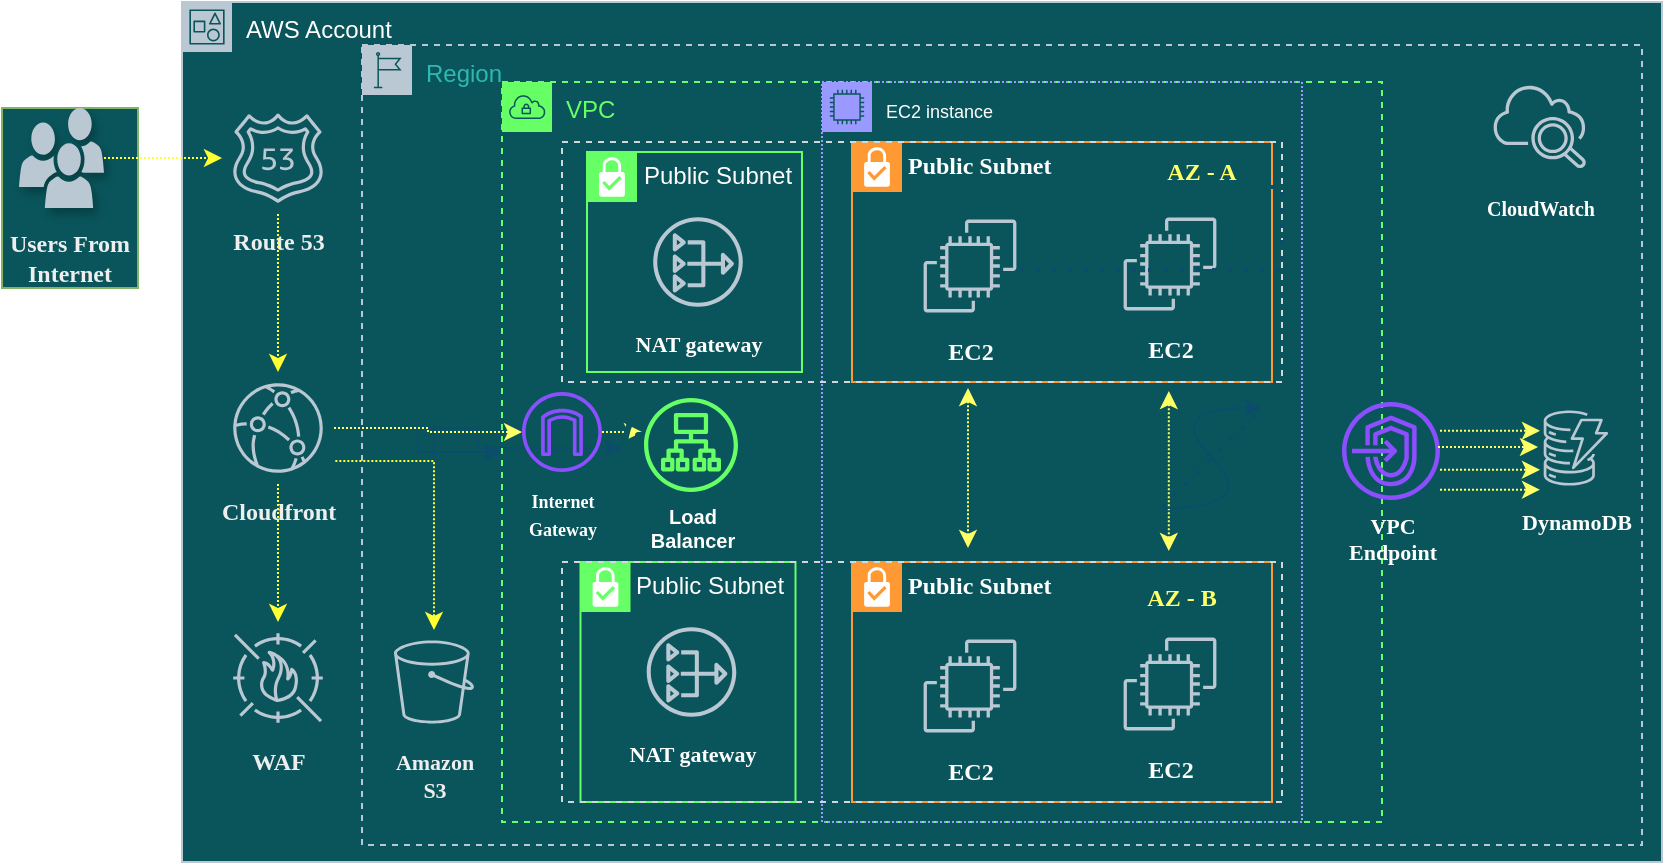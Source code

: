 <mxfile version="23.0.1" type="device">
  <diagram name="Page-1" id="0FeqOTOzGFtv3j2xpiWB">
    <mxGraphModel dx="866" dy="496" grid="1" gridSize="10" guides="1" tooltips="1" connect="1" arrows="1" fold="1" page="1" pageScale="1" pageWidth="850" pageHeight="1100" math="0" shadow="0">
      <root>
        <mxCell id="0" />
        <mxCell id="1" parent="0" />
        <mxCell id="LyLzA6kwfRRB6KR0NoK2-1" value="AWS Account" style="points=[[0,0],[0.25,0],[0.5,0],[0.75,0],[1,0],[1,0.25],[1,0.5],[1,0.75],[1,1],[0.75,1],[0.5,1],[0.25,1],[0,1],[0,0.75],[0,0.5],[0,0.25]];outlineConnect=0;html=1;whiteSpace=wrap;fontSize=12;fontStyle=0;container=1;pointerEvents=0;collapsible=0;recursiveResize=0;shape=mxgraph.aws4.group;grIcon=mxgraph.aws4.group_account;strokeColor=#BAC8D3;fillColor=#09555B;verticalAlign=top;align=left;spacingLeft=30;dashed=0;labelBackgroundColor=none;fontColor=#FFFFFF;" parent="1" vertex="1">
          <mxGeometry x="100" y="47" width="740" height="430" as="geometry" />
        </mxCell>
        <mxCell id="LyLzA6kwfRRB6KR0NoK2-17" value="&lt;b&gt;&lt;font face=&quot;Tahoma&quot;&gt;WAF&lt;/font&gt;&lt;/b&gt;" style="sketch=0;points=[[0,0,0],[0.25,0,0],[0.5,0,0],[0.75,0,0],[1,0,0],[0,1,0],[0.25,1,0],[0.5,1,0],[0.75,1,0],[1,1,0],[0,0.25,0],[0,0.5,0],[0,0.75,0],[1,0.25,0],[1,0.5,0],[1,0.75,0]];outlineConnect=0;fontColor=#EEEEEE;fillColor=#09555B;strokeColor=#BAC8D3;dashed=0;verticalLabelPosition=bottom;verticalAlign=top;align=center;html=1;fontSize=12;fontStyle=0;aspect=fixed;shape=mxgraph.aws4.resourceIcon;resIcon=mxgraph.aws4.waf;labelBackgroundColor=none;" parent="LyLzA6kwfRRB6KR0NoK2-1" vertex="1">
          <mxGeometry x="20" y="310" width="56" height="56" as="geometry" />
        </mxCell>
        <mxCell id="LyLzA6kwfRRB6KR0NoK2-26" value="" style="edgeStyle=orthogonalEdgeStyle;rounded=0;orthogonalLoop=1;jettySize=auto;html=1;strokeColor=#0B4D6A;fontColor=default;dashed=1;dashPattern=1 1;labelBackgroundColor=none;" parent="LyLzA6kwfRRB6KR0NoK2-1" source="LyLzA6kwfRRB6KR0NoK2-16" target="LyLzA6kwfRRB6KR0NoK2-18" edge="1">
          <mxGeometry relative="1" as="geometry" />
        </mxCell>
        <mxCell id="LyLzA6kwfRRB6KR0NoK2-16" value="&lt;b&gt;&lt;font face=&quot;Tahoma&quot;&gt;Route 53&lt;/font&gt;&lt;/b&gt;" style="sketch=0;points=[[0,0,0],[0.25,0,0],[0.5,0,0],[0.75,0,0],[1,0,0],[0,1,0],[0.25,1,0],[0.5,1,0],[0.75,1,0],[1,1,0],[0,0.25,0],[0,0.5,0],[0,0.75,0],[1,0.25,0],[1,0.5,0],[1,0.75,0]];outlineConnect=0;fontColor=#EEEEEE;fillColor=#09555B;strokeColor=#BAC8D3;dashed=0;verticalLabelPosition=bottom;verticalAlign=top;align=center;html=1;fontSize=12;fontStyle=0;aspect=fixed;shape=mxgraph.aws4.resourceIcon;resIcon=mxgraph.aws4.route_53;labelBackgroundColor=none;" parent="LyLzA6kwfRRB6KR0NoK2-1" vertex="1">
          <mxGeometry x="20" y="50" width="56" height="56" as="geometry" />
        </mxCell>
        <mxCell id="LyLzA6kwfRRB6KR0NoK2-42" style="edgeStyle=orthogonalEdgeStyle;rounded=0;orthogonalLoop=1;jettySize=auto;html=1;strokeColor=#0B4D6A;" parent="LyLzA6kwfRRB6KR0NoK2-1" source="LyLzA6kwfRRB6KR0NoK2-18" target="LyLzA6kwfRRB6KR0NoK2-29" edge="1">
          <mxGeometry relative="1" as="geometry" />
        </mxCell>
        <mxCell id="LyLzA6kwfRRB6KR0NoK2-44" style="edgeStyle=orthogonalEdgeStyle;rounded=0;orthogonalLoop=1;jettySize=auto;html=1;strokeColor=#FFFF33;dashed=1;dashPattern=1 1;exitX=0.762;exitY=0.795;exitDx=0;exitDy=0;exitPerimeter=0;" parent="LyLzA6kwfRRB6KR0NoK2-1" source="LyLzA6kwfRRB6KR0NoK2-18" target="LyLzA6kwfRRB6KR0NoK2-29" edge="1">
          <mxGeometry relative="1" as="geometry" />
        </mxCell>
        <mxCell id="LyLzA6kwfRRB6KR0NoK2-101" style="edgeStyle=orthogonalEdgeStyle;rounded=0;orthogonalLoop=1;jettySize=auto;html=1;strokeColor=#0B4D6A;" parent="LyLzA6kwfRRB6KR0NoK2-1" source="LyLzA6kwfRRB6KR0NoK2-18" target="LyLzA6kwfRRB6KR0NoK2-52" edge="1">
          <mxGeometry relative="1" as="geometry" />
        </mxCell>
        <mxCell id="LyLzA6kwfRRB6KR0NoK2-102" style="edgeStyle=orthogonalEdgeStyle;rounded=0;orthogonalLoop=1;jettySize=auto;html=1;strokeColor=#0B4D6A;" parent="LyLzA6kwfRRB6KR0NoK2-1" source="LyLzA6kwfRRB6KR0NoK2-18" target="LyLzA6kwfRRB6KR0NoK2-47" edge="1">
          <mxGeometry relative="1" as="geometry" />
        </mxCell>
        <mxCell id="LyLzA6kwfRRB6KR0NoK2-103" style="edgeStyle=orthogonalEdgeStyle;rounded=0;orthogonalLoop=1;jettySize=auto;html=1;strokeColor=#FFFF66;dashed=1;dashPattern=1 1;endArrow=classic;endFill=1;strokeWidth=1;" parent="LyLzA6kwfRRB6KR0NoK2-1" source="O4NRP2WxMaC70PkJEQv2-1" edge="1">
          <mxGeometry relative="1" as="geometry">
            <mxPoint x="230" y="215" as="targetPoint" />
          </mxGeometry>
        </mxCell>
        <mxCell id="LyLzA6kwfRRB6KR0NoK2-18" value="&lt;b&gt;&lt;font face=&quot;Tahoma&quot;&gt;Cloudfront&lt;/font&gt;&lt;/b&gt;" style="sketch=0;points=[[0,0,0],[0.25,0,0],[0.5,0,0],[0.75,0,0],[1,0,0],[0,1,0],[0.25,1,0],[0.5,1,0],[0.75,1,0],[1,1,0],[0,0.25,0],[0,0.5,0],[0,0.75,0],[1,0.25,0],[1,0.5,0],[1,0.75,0]];outlineConnect=0;fontColor=#EEEEEE;fillColor=#09555B;strokeColor=#BAC8D3;dashed=0;verticalLabelPosition=bottom;verticalAlign=top;align=center;html=1;fontSize=12;fontStyle=0;aspect=fixed;shape=mxgraph.aws4.resourceIcon;resIcon=mxgraph.aws4.cloudfront;labelBackgroundColor=none;" parent="LyLzA6kwfRRB6KR0NoK2-1" vertex="1">
          <mxGeometry x="20" y="185" width="56" height="56" as="geometry" />
        </mxCell>
        <mxCell id="LyLzA6kwfRRB6KR0NoK2-22" style="edgeStyle=orthogonalEdgeStyle;rounded=0;orthogonalLoop=1;jettySize=auto;html=1;entryX=0.5;entryY=0;entryDx=0;entryDy=0;entryPerimeter=0;strokeColor=#0B4D6A;fontColor=default;dashed=1;dashPattern=1 1;labelBackgroundColor=none;" parent="LyLzA6kwfRRB6KR0NoK2-1" source="LyLzA6kwfRRB6KR0NoK2-16" target="LyLzA6kwfRRB6KR0NoK2-18" edge="1">
          <mxGeometry relative="1" as="geometry" />
        </mxCell>
        <mxCell id="LyLzA6kwfRRB6KR0NoK2-29" value="&lt;font style=&quot;font-size: 11px;&quot; face=&quot;Tahoma&quot;&gt;Amazon &lt;br&gt;S3&lt;/font&gt;" style="sketch=0;points=[[0,0,0],[0.25,0,0],[0.5,0,0],[0.75,0,0],[1,0,0],[0,1,0],[0.25,1,0],[0.5,1,0],[0.75,1,0],[1,1,0],[0,0.25,0],[0,0.5,0],[0,0.75,0],[1,0.25,0],[1,0.5,0],[1,0.75,0]];outlineConnect=0;fontColor=#EEEEEE;fillColor=#09555B;strokeColor=#BAC8D3;dashed=0;verticalLabelPosition=bottom;verticalAlign=top;align=center;html=1;fontSize=12;fontStyle=1;aspect=fixed;shape=mxgraph.aws4.resourceIcon;resIcon=mxgraph.aws4.s3;" parent="LyLzA6kwfRRB6KR0NoK2-1" vertex="1">
          <mxGeometry x="100" y="314" width="52" height="52" as="geometry" />
        </mxCell>
        <mxCell id="LyLzA6kwfRRB6KR0NoK2-38" style="edgeStyle=orthogonalEdgeStyle;rounded=0;orthogonalLoop=1;jettySize=auto;html=1;entryX=0.5;entryY=0;entryDx=0;entryDy=0;entryPerimeter=0;strokeColor=#FFFF33;dashed=1;dashPattern=1 1;" parent="LyLzA6kwfRRB6KR0NoK2-1" source="LyLzA6kwfRRB6KR0NoK2-16" target="LyLzA6kwfRRB6KR0NoK2-18" edge="1">
          <mxGeometry relative="1" as="geometry" />
        </mxCell>
        <mxCell id="LyLzA6kwfRRB6KR0NoK2-41" style="edgeStyle=orthogonalEdgeStyle;rounded=0;orthogonalLoop=1;jettySize=auto;html=1;entryX=0.5;entryY=0;entryDx=0;entryDy=0;entryPerimeter=0;strokeColor=#FFFF33;dashed=1;dashPattern=1 1;" parent="LyLzA6kwfRRB6KR0NoK2-1" source="LyLzA6kwfRRB6KR0NoK2-18" target="LyLzA6kwfRRB6KR0NoK2-17" edge="1">
          <mxGeometry relative="1" as="geometry" />
        </mxCell>
        <mxCell id="LyLzA6kwfRRB6KR0NoK2-45" value="" style="edgeStyle=orthogonalEdgeStyle;rounded=0;orthogonalLoop=1;jettySize=auto;html=1;strokeColor=none;jumpSize=9;jumpStyle=none;endArrow=classic;endFill=1;curved=0;strokeWidth=8;" parent="LyLzA6kwfRRB6KR0NoK2-1" source="LyLzA6kwfRRB6KR0NoK2-29" target="LyLzA6kwfRRB6KR0NoK2-18" edge="1">
          <mxGeometry relative="1" as="geometry" />
        </mxCell>
        <mxCell id="LyLzA6kwfRRB6KR0NoK2-47" value="&lt;font color=&quot;#66ff66&quot;&gt;VPC&lt;/font&gt;" style="sketch=0;outlineConnect=0;gradientColor=none;html=1;whiteSpace=wrap;fontSize=12;fontStyle=0;shape=mxgraph.aws4.group;grIcon=mxgraph.aws4.group_vpc;strokeColor=#66FF66;fillColor=none;verticalAlign=top;align=left;spacingLeft=30;fontColor=#879196;dashed=1;" parent="LyLzA6kwfRRB6KR0NoK2-1" vertex="1">
          <mxGeometry x="160" y="40" width="440" height="370" as="geometry" />
        </mxCell>
        <mxCell id="LyLzA6kwfRRB6KR0NoK2-52" value="" style="sketch=0;outlineConnect=0;fontColor=#232F3E;gradientColor=none;fillColor=#09555B;strokeColor=#BAC8D3;dashed=0;verticalLabelPosition=bottom;verticalAlign=top;align=center;html=1;fontSize=12;fontStyle=0;aspect=fixed;pointerEvents=1;shape=mxgraph.aws4.network_load_balancer;" parent="LyLzA6kwfRRB6KR0NoK2-1" vertex="1">
          <mxGeometry x="220" y="190" width="66" height="66" as="geometry" />
        </mxCell>
        <mxCell id="LyLzA6kwfRRB6KR0NoK2-60" value="Load &lt;br style=&quot;font-size: 10px;&quot;&gt;Balancer" style="sketch=0;outlineConnect=0;fontColor=#FFFFFF;gradientColor=none;fillColor=#66FF66;strokeColor=none;dashed=0;verticalLabelPosition=bottom;verticalAlign=top;align=center;html=1;fontSize=10;fontStyle=1;aspect=fixed;pointerEvents=1;shape=mxgraph.aws4.application_load_balancer;" parent="LyLzA6kwfRRB6KR0NoK2-1" vertex="1">
          <mxGeometry x="231" y="198" width="47" height="47" as="geometry" />
        </mxCell>
        <mxCell id="LyLzA6kwfRRB6KR0NoK2-70" value="Public Subnet" style="shape=mxgraph.ibm.box;prType=subnet;fontStyle=0;verticalAlign=top;align=left;spacingLeft=32;spacingTop=4;fillColor=#09555B;rounded=0;whiteSpace=wrap;html=1;strokeColor=#66FF66;strokeWidth=1;dashed=0;container=1;spacing=-4;collapsible=0;expand=0;recursiveResize=0;fontColor=#FFFFFF;" parent="LyLzA6kwfRRB6KR0NoK2-1" vertex="1">
          <mxGeometry x="202.5" y="75" width="107.5" height="110" as="geometry" />
        </mxCell>
        <mxCell id="LyLzA6kwfRRB6KR0NoK2-73" value="NAT gateway" style="sketch=0;outlineConnect=0;fontColor=#FFFFFF;gradientColor=none;strokeColor=#BAC8D3;fillColor=#09555B;dashed=0;verticalLabelPosition=bottom;verticalAlign=top;align=center;html=1;fontSize=11;fontStyle=1;aspect=fixed;shape=mxgraph.aws4.resourceIcon;resIcon=mxgraph.aws4.nat_gateway;fontFamily=Tahoma;" parent="LyLzA6kwfRRB6KR0NoK2-70" vertex="1">
          <mxGeometry x="27.5" y="27" width="56" height="56" as="geometry" />
        </mxCell>
        <mxCell id="LyLzA6kwfRRB6KR0NoK2-74" value="Public Subnet" style="shape=mxgraph.ibm.box;prType=subnet;fontStyle=0;verticalAlign=top;align=left;spacingLeft=32;spacingTop=4;fillColor=#09555B;rounded=0;whiteSpace=wrap;html=1;strokeColor=#66FF66;strokeWidth=1;dashed=0;container=1;spacing=-4;collapsible=0;expand=0;recursiveResize=0;fontColor=#FFFFFF;" parent="LyLzA6kwfRRB6KR0NoK2-1" vertex="1">
          <mxGeometry x="199.25" y="280" width="107.5" height="120" as="geometry" />
        </mxCell>
        <mxCell id="LyLzA6kwfRRB6KR0NoK2-75" value="NAT gateway" style="sketch=0;outlineConnect=0;fontColor=#FFFFFF;gradientColor=none;strokeColor=#BAC8D3;fillColor=#09555B;dashed=0;verticalLabelPosition=bottom;verticalAlign=top;align=center;html=1;fontSize=11;fontStyle=1;aspect=fixed;shape=mxgraph.aws4.resourceIcon;resIcon=mxgraph.aws4.nat_gateway;fontFamily=Tahoma;" parent="LyLzA6kwfRRB6KR0NoK2-74" vertex="1">
          <mxGeometry x="27.5" y="27" width="56" height="56" as="geometry" />
        </mxCell>
        <mxCell id="LyLzA6kwfRRB6KR0NoK2-48" value="&lt;font color=&quot;#ffffff&quot; style=&quot;font-size: 9px;&quot;&gt;EC2 instance&amp;nbsp;&lt;/font&gt;" style="points=[[0,0],[0.25,0],[0.5,0],[0.75,0],[1,0],[1,0.25],[1,0.5],[1,0.75],[1,1],[0.75,1],[0.5,1],[0.25,1],[0,1],[0,0.75],[0,0.5],[0,0.25]];outlineConnect=0;gradientColor=none;html=1;whiteSpace=wrap;fontSize=12;fontStyle=0;container=1;pointerEvents=0;collapsible=0;recursiveResize=0;shape=mxgraph.aws4.group;grIcon=mxgraph.aws4.group_ec2_instance_contents;strokeColor=#9999FF;fillColor=none;verticalAlign=top;align=left;spacingLeft=30;fontColor=#D86613;dashed=1;dashPattern=1 1;" parent="LyLzA6kwfRRB6KR0NoK2-1" vertex="1">
          <mxGeometry x="320" y="40" width="240" height="370" as="geometry" />
        </mxCell>
        <mxCell id="LyLzA6kwfRRB6KR0NoK2-79" value="Public Subnet" style="shape=mxgraph.ibm.box;prType=subnet;fontStyle=1;verticalAlign=top;align=left;spacingLeft=32;spacingTop=4;fillColor=#09555B;rounded=0;whiteSpace=wrap;html=1;strokeColor=#FF9933;strokeWidth=1;dashed=0;container=1;spacing=-4;collapsible=0;expand=0;recursiveResize=0;fontColor=#FFFFFF;fontFamily=Tahoma;" parent="LyLzA6kwfRRB6KR0NoK2-48" vertex="1">
          <mxGeometry x="15" y="30" width="210" height="120" as="geometry" />
        </mxCell>
        <mxCell id="LyLzA6kwfRRB6KR0NoK2-82" value="&lt;span&gt;&lt;font color=&quot;#ffffff&quot;&gt;EC2&lt;/font&gt;&lt;/span&gt;" style="sketch=0;points=[[0,0,0],[0.25,0,0],[0.5,0,0],[0.75,0,0],[1,0,0],[0,1,0],[0.25,1,0],[0.5,1,0],[0.75,1,0],[1,1,0],[0,0.25,0],[0,0.5,0],[0,0.75,0],[1,0.25,0],[1,0.5,0],[1,0.75,0]];outlineConnect=0;fontColor=#232F3E;fillColor=#09555B;strokeColor=#BAC8D3;dashed=0;verticalLabelPosition=bottom;verticalAlign=top;align=center;html=1;fontSize=12;fontStyle=1;aspect=fixed;shape=mxgraph.aws4.resourceIcon;resIcon=mxgraph.aws4.ec2;fontFamily=Tahoma;" parent="LyLzA6kwfRRB6KR0NoK2-79" vertex="1">
          <mxGeometry x="30" y="33" width="58" height="58" as="geometry" />
        </mxCell>
        <mxCell id="LyLzA6kwfRRB6KR0NoK2-83" value="&lt;span&gt;&lt;font color=&quot;#ffffff&quot;&gt;EC2&lt;/font&gt;&lt;/span&gt;" style="sketch=0;points=[[0,0,0],[0.25,0,0],[0.5,0,0],[0.75,0,0],[1,0,0],[0,1,0],[0.25,1,0],[0.5,1,0],[0.75,1,0],[1,1,0],[0,0.25,0],[0,0.5,0],[0,0.75,0],[1,0.25,0],[1,0.5,0],[1,0.75,0]];outlineConnect=0;fontColor=#232F3E;fillColor=#09555B;strokeColor=#BAC8D3;dashed=0;verticalLabelPosition=bottom;verticalAlign=top;align=center;html=1;fontSize=12;fontStyle=1;aspect=fixed;shape=mxgraph.aws4.resourceIcon;resIcon=mxgraph.aws4.ec2;fontFamily=Tahoma;" parent="LyLzA6kwfRRB6KR0NoK2-79" vertex="1">
          <mxGeometry x="130" y="32" width="58" height="58" as="geometry" />
        </mxCell>
        <mxCell id="LyLzA6kwfRRB6KR0NoK2-120" value="" style="endArrow=classic;startArrow=classic;html=1;rounded=0;strokeColor=#FFFF66;endSize=6;jumpSize=10;dashed=1;dashPattern=1 1;" parent="LyLzA6kwfRRB6KR0NoK2-48" edge="1">
          <mxGeometry width="50" height="50" relative="1" as="geometry">
            <mxPoint x="173.41" y="234.5" as="sourcePoint" />
            <mxPoint x="173.41" y="154.5" as="targetPoint" />
            <Array as="points">
              <mxPoint x="173.41" y="177.5" />
            </Array>
          </mxGeometry>
        </mxCell>
        <mxCell id="LyLzA6kwfRRB6KR0NoK2-84" value="Public Subnet" style="shape=mxgraph.ibm.box;prType=subnet;fontStyle=1;verticalAlign=top;align=left;spacingLeft=32;spacingTop=4;fillColor=#09555B;rounded=0;whiteSpace=wrap;html=1;strokeColor=#FF9933;strokeWidth=1;dashed=0;container=1;spacing=-4;collapsible=0;expand=0;recursiveResize=0;fontColor=#FFFFFF;fontFamily=Tahoma;" parent="LyLzA6kwfRRB6KR0NoK2-1" vertex="1">
          <mxGeometry x="335" y="280" width="210" height="120" as="geometry" />
        </mxCell>
        <mxCell id="LyLzA6kwfRRB6KR0NoK2-85" value="&lt;span&gt;&lt;font color=&quot;#ffffff&quot;&gt;EC2&lt;/font&gt;&lt;/span&gt;" style="sketch=0;points=[[0,0,0],[0.25,0,0],[0.5,0,0],[0.75,0,0],[1,0,0],[0,1,0],[0.25,1,0],[0.5,1,0],[0.75,1,0],[1,1,0],[0,0.25,0],[0,0.5,0],[0,0.75,0],[1,0.25,0],[1,0.5,0],[1,0.75,0]];outlineConnect=0;fontColor=#232F3E;fillColor=#09555B;strokeColor=#BAC8D3;dashed=0;verticalLabelPosition=bottom;verticalAlign=top;align=center;html=1;fontSize=12;fontStyle=1;aspect=fixed;shape=mxgraph.aws4.resourceIcon;resIcon=mxgraph.aws4.ec2;fontFamily=Tahoma;" parent="LyLzA6kwfRRB6KR0NoK2-84" vertex="1">
          <mxGeometry x="30" y="33" width="58" height="58" as="geometry" />
        </mxCell>
        <mxCell id="LyLzA6kwfRRB6KR0NoK2-86" value="&lt;span&gt;&lt;font color=&quot;#ffffff&quot;&gt;EC2&lt;/font&gt;&lt;/span&gt;" style="sketch=0;points=[[0,0,0],[0.25,0,0],[0.5,0,0],[0.75,0,0],[1,0,0],[0,1,0],[0.25,1,0],[0.5,1,0],[0.75,1,0],[1,1,0],[0,0.25,0],[0,0.5,0],[0,0.75,0],[1,0.25,0],[1,0.5,0],[1,0.75,0]];outlineConnect=0;fontColor=#232F3E;fillColor=#09555B;strokeColor=#BAC8D3;dashed=0;verticalLabelPosition=bottom;verticalAlign=top;align=center;html=1;fontSize=12;fontStyle=1;aspect=fixed;shape=mxgraph.aws4.resourceIcon;resIcon=mxgraph.aws4.ec2;fontFamily=Tahoma;" parent="LyLzA6kwfRRB6KR0NoK2-84" vertex="1">
          <mxGeometry x="130" y="32" width="58" height="58" as="geometry" />
        </mxCell>
        <mxCell id="LyLzA6kwfRRB6KR0NoK2-88" value="" style="fillColor=none;strokeColor=#d4d7d9;dashed=1;verticalAlign=top;fontStyle=0;fontColor=#147EBA;whiteSpace=wrap;html=1;" parent="LyLzA6kwfRRB6KR0NoK2-84" vertex="1">
          <mxGeometry x="-145" width="360" height="120" as="geometry" />
        </mxCell>
        <mxCell id="LyLzA6kwfRRB6KR0NoK2-89" value="&lt;b&gt;&lt;font color=&quot;#ffff66&quot; face=&quot;Tahoma&quot;&gt;AZ - B&lt;/font&gt;&lt;/b&gt;" style="text;strokeColor=none;align=center;fillColor=none;html=1;verticalAlign=middle;whiteSpace=wrap;rounded=0;fontColor=#EEEEEE;" parent="LyLzA6kwfRRB6KR0NoK2-84" vertex="1">
          <mxGeometry x="135" y="3" width="60" height="30" as="geometry" />
        </mxCell>
        <mxCell id="LyLzA6kwfRRB6KR0NoK2-87" value="" style="fillColor=none;strokeColor=#d4d7d9;dashed=1;verticalAlign=top;fontStyle=0;fontColor=#147EBA;whiteSpace=wrap;html=1;" parent="LyLzA6kwfRRB6KR0NoK2-1" vertex="1">
          <mxGeometry x="190" y="70" width="360" height="120" as="geometry" />
        </mxCell>
        <mxCell id="LyLzA6kwfRRB6KR0NoK2-90" value="&lt;b&gt;&lt;font color=&quot;#ffff66&quot; face=&quot;Tahoma&quot;&gt;AZ - A&lt;/font&gt;&lt;/b&gt;" style="text;strokeColor=none;align=center;fillColor=none;html=1;verticalAlign=middle;whiteSpace=wrap;rounded=0;fontColor=#EEEEEE;" parent="LyLzA6kwfRRB6KR0NoK2-1" vertex="1">
          <mxGeometry x="480" y="70" width="60" height="30" as="geometry" />
        </mxCell>
        <mxCell id="LyLzA6kwfRRB6KR0NoK2-91" value="VPC &lt;br style=&quot;font-size: 11px;&quot;&gt;Endpoint" style="sketch=0;outlineConnect=0;fontColor=#FFFFFF;gradientColor=none;fillColor=#8C4FFF;strokeColor=none;dashed=0;verticalLabelPosition=bottom;verticalAlign=top;align=center;html=1;fontSize=11;fontStyle=1;aspect=fixed;pointerEvents=1;shape=mxgraph.aws4.endpoints;fontFamily=Tahoma;" parent="LyLzA6kwfRRB6KR0NoK2-1" vertex="1">
          <mxGeometry x="580" y="200" width="49" height="49" as="geometry" />
        </mxCell>
        <mxCell id="LyLzA6kwfRRB6KR0NoK2-92" value="CloudWatch" style="sketch=0;points=[[0,0,0],[0.25,0,0],[0.5,0,0],[0.75,0,0],[1,0,0],[0,1,0],[0.25,1,0],[0.5,1,0],[0.75,1,0],[1,1,0],[0,0.25,0],[0,0.5,0],[0,0.75,0],[1,0.25,0],[1,0.5,0],[1,0.75,0]];points=[[0,0,0],[0.25,0,0],[0.5,0,0],[0.75,0,0],[1,0,0],[0,1,0],[0.25,1,0],[0.5,1,0],[0.75,1,0],[1,1,0],[0,0.25,0],[0,0.5,0],[0,0.75,0],[1,0.25,0],[1,0.5,0],[1,0.75,0]];outlineConnect=0;fontColor=#FFFFFF;fillColor=#09555B;strokeColor=#BAC8D3;dashed=0;verticalLabelPosition=bottom;verticalAlign=top;align=center;html=1;fontSize=10;fontStyle=1;aspect=fixed;shape=mxgraph.aws4.resourceIcon;resIcon=mxgraph.aws4.cloudwatch_2;fontFamily=Tahoma;" parent="LyLzA6kwfRRB6KR0NoK2-1" vertex="1">
          <mxGeometry x="650" y="33" width="58" height="58" as="geometry" />
        </mxCell>
        <mxCell id="LyLzA6kwfRRB6KR0NoK2-94" value="DynamoDB" style="sketch=0;points=[[0,0,0],[0.25,0,0],[0.5,0,0],[0.75,0,0],[1,0,0],[0,1,0],[0.25,1,0],[0.5,1,0],[0.75,1,0],[1,1,0],[0,0.25,0],[0,0.5,0],[0,0.75,0],[1,0.25,0],[1,0.5,0],[1,0.75,0]];outlineConnect=0;fontColor=#FFFFFF;fillColor=#09555B;strokeColor=#BAC8D3;dashed=0;verticalLabelPosition=bottom;verticalAlign=top;align=center;html=1;fontSize=11;fontStyle=1;aspect=fixed;shape=mxgraph.aws4.resourceIcon;resIcon=mxgraph.aws4.dynamodb;fontFamily=Tahoma;" parent="LyLzA6kwfRRB6KR0NoK2-1" vertex="1">
          <mxGeometry x="673.5" y="199.5" width="47" height="47" as="geometry" />
        </mxCell>
        <mxCell id="LyLzA6kwfRRB6KR0NoK2-117" value="" style="endArrow=classic;startArrow=classic;html=1;rounded=0;strokeColor=#FFFF66;endSize=6;jumpSize=10;dashed=1;dashPattern=1 1;" parent="LyLzA6kwfRRB6KR0NoK2-1" edge="1">
          <mxGeometry width="50" height="50" relative="1" as="geometry">
            <mxPoint x="393" y="273" as="sourcePoint" />
            <mxPoint x="393" y="193" as="targetPoint" />
            <Array as="points">
              <mxPoint x="393" y="216" />
            </Array>
          </mxGeometry>
        </mxCell>
        <mxCell id="LyLzA6kwfRRB6KR0NoK2-130" value="" style="endArrow=classic;html=1;rounded=0;strokeColor=#FFFF66;dashed=1;dashPattern=1 1;" parent="LyLzA6kwfRRB6KR0NoK2-1" edge="1">
          <mxGeometry width="50" height="50" relative="1" as="geometry">
            <mxPoint x="629" y="233.91" as="sourcePoint" />
            <mxPoint x="679" y="233.91" as="targetPoint" />
          </mxGeometry>
        </mxCell>
        <mxCell id="LyLzA6kwfRRB6KR0NoK2-131" value="" style="endArrow=classic;html=1;rounded=0;strokeColor=#FFFF66;dashed=1;dashPattern=1 1;" parent="LyLzA6kwfRRB6KR0NoK2-1" edge="1">
          <mxGeometry width="50" height="50" relative="1" as="geometry">
            <mxPoint x="629" y="243.82" as="sourcePoint" />
            <mxPoint x="679" y="243.82" as="targetPoint" />
          </mxGeometry>
        </mxCell>
        <mxCell id="LyLzA6kwfRRB6KR0NoK2-132" value="" style="endArrow=classic;html=1;rounded=0;strokeColor=#FFFF66;dashed=1;dashPattern=1 1;" parent="LyLzA6kwfRRB6KR0NoK2-1" edge="1">
          <mxGeometry width="50" height="50" relative="1" as="geometry">
            <mxPoint x="629" y="214.41" as="sourcePoint" />
            <mxPoint x="679" y="214.41" as="targetPoint" />
          </mxGeometry>
        </mxCell>
        <mxCell id="LyLzA6kwfRRB6KR0NoK2-135" value="" style="endArrow=none;dashed=1;html=1;dashPattern=1 3;strokeWidth=2;rounded=0;strokeColor=#0B4D6A;edgeStyle=orthogonalEdgeStyle;entryX=1;entryY=0.75;entryDx=0;entryDy=0;" parent="LyLzA6kwfRRB6KR0NoK2-1" target="LyLzA6kwfRRB6KR0NoK2-90" edge="1">
          <mxGeometry width="50" height="50" relative="1" as="geometry">
            <mxPoint x="420" y="133" as="sourcePoint" />
            <mxPoint x="470" y="83" as="targetPoint" />
            <Array as="points">
              <mxPoint x="550" y="134" />
              <mxPoint x="550" y="92" />
            </Array>
          </mxGeometry>
        </mxCell>
        <mxCell id="O4NRP2WxMaC70PkJEQv2-1" value="&lt;b style=&quot;font-size: 9px;&quot;&gt;&lt;font color=&quot;#ffffff&quot; face=&quot;Tahoma&quot; style=&quot;font-size: 9px;&quot;&gt;Internet&lt;br&gt;Gateway&lt;/font&gt;&lt;/b&gt;" style="sketch=0;outlineConnect=0;fontColor=#232F3E;gradientColor=none;fillColor=#8C4FFF;strokeColor=none;dashed=0;verticalLabelPosition=bottom;verticalAlign=top;align=center;html=1;fontSize=12;fontStyle=0;aspect=fixed;pointerEvents=1;shape=mxgraph.aws4.internet_gateway;" vertex="1" parent="LyLzA6kwfRRB6KR0NoK2-1">
          <mxGeometry x="170" y="195" width="40" height="40" as="geometry" />
        </mxCell>
        <mxCell id="O4NRP2WxMaC70PkJEQv2-2" value="" style="edgeStyle=orthogonalEdgeStyle;rounded=0;orthogonalLoop=1;jettySize=auto;html=1;strokeColor=#FFFF66;dashed=1;dashPattern=1 1;endArrow=classic;endFill=1;strokeWidth=1;" edge="1" parent="LyLzA6kwfRRB6KR0NoK2-1" source="LyLzA6kwfRRB6KR0NoK2-18" target="O4NRP2WxMaC70PkJEQv2-1">
          <mxGeometry relative="1" as="geometry">
            <mxPoint x="330" y="262" as="targetPoint" />
            <mxPoint x="180" y="262" as="sourcePoint" />
          </mxGeometry>
        </mxCell>
        <mxCell id="LyLzA6kwfRRB6KR0NoK2-28" value="&lt;font color=&quot;#2db9af&quot;&gt;Region&lt;/font&gt;" style="sketch=0;outlineConnect=0;html=1;whiteSpace=wrap;fontSize=12;fontStyle=0;shape=mxgraph.aws4.group;grIcon=mxgraph.aws4.group_region;strokeColor=#BAC8D3;fillColor=none;verticalAlign=top;align=left;spacingLeft=30;fontColor=#EEEEEE;dashed=1;labelBackgroundColor=none;" parent="LyLzA6kwfRRB6KR0NoK2-1" vertex="1">
          <mxGeometry x="90" y="21.5" width="640" height="400" as="geometry" />
        </mxCell>
        <mxCell id="O4NRP2WxMaC70PkJEQv2-5" value="" style="endArrow=classic;html=1;rounded=0;strokeColor=#FFFF66;dashed=1;dashPattern=1 1;" edge="1" parent="LyLzA6kwfRRB6KR0NoK2-1">
          <mxGeometry width="50" height="50" relative="1" as="geometry">
            <mxPoint x="628" y="222.5" as="sourcePoint" />
            <mxPoint x="678" y="222.5" as="targetPoint" />
          </mxGeometry>
        </mxCell>
        <mxCell id="LyLzA6kwfRRB6KR0NoK2-8" value="" style="group;shadow=0;labelBackgroundColor=none;strokeColor=#82b366;fillColor=#09555b;fontColor=#eee8e8;" parent="1" vertex="1" connectable="0">
          <mxGeometry x="10" y="100" width="68" height="90" as="geometry" />
        </mxCell>
        <mxCell id="LyLzA6kwfRRB6KR0NoK2-3" value="" style="sketch=0;pointerEvents=1;shadow=1;dashed=0;html=1;strokeColor=none;labelPosition=center;verticalLabelPosition=bottom;verticalAlign=top;outlineConnect=0;align=center;shape=mxgraph.office.users.users;fillColor=#BAC8D3;movable=1;resizable=1;rotatable=1;deletable=1;editable=1;locked=0;connectable=1;labelBackgroundColor=none;fontColor=#EEEEEE;" parent="LyLzA6kwfRRB6KR0NoK2-8" vertex="1">
          <mxGeometry x="8.5" width="42.5" height="50" as="geometry" />
        </mxCell>
        <mxCell id="LyLzA6kwfRRB6KR0NoK2-6" value="&lt;h4&gt;&lt;font face=&quot;Tahoma&quot;&gt;Users From Internet&lt;/font&gt;&lt;/h4&gt;" style="text;strokeColor=none;align=center;fillColor=none;html=1;verticalAlign=middle;whiteSpace=wrap;rounded=0;movable=1;resizable=1;rotatable=1;deletable=1;editable=1;locked=0;connectable=1;labelBackgroundColor=none;fontColor=#EEEEEE;" parent="LyLzA6kwfRRB6KR0NoK2-8" vertex="1">
          <mxGeometry y="60.0" width="68" height="30.0" as="geometry" />
        </mxCell>
        <mxCell id="LyLzA6kwfRRB6KR0NoK2-7" style="edgeStyle=orthogonalEdgeStyle;rounded=0;orthogonalLoop=1;jettySize=auto;html=1;exitX=0.5;exitY=1;exitDx=0;exitDy=0;labelBackgroundColor=none;strokeColor=#0B4D6A;fontColor=default;" parent="LyLzA6kwfRRB6KR0NoK2-8" source="LyLzA6kwfRRB6KR0NoK2-6" target="LyLzA6kwfRRB6KR0NoK2-6" edge="1">
          <mxGeometry relative="1" as="geometry" />
        </mxCell>
        <mxCell id="LyLzA6kwfRRB6KR0NoK2-21" style="edgeStyle=orthogonalEdgeStyle;rounded=0;orthogonalLoop=1;jettySize=auto;html=1;entryX=0;entryY=0.5;entryDx=0;entryDy=0;entryPerimeter=0;strokeColor=#FFFF33;fontColor=default;dashed=1;dashPattern=1 1;labelBackgroundColor=none;" parent="1" source="LyLzA6kwfRRB6KR0NoK2-3" target="LyLzA6kwfRRB6KR0NoK2-16" edge="1">
          <mxGeometry relative="1" as="geometry" />
        </mxCell>
        <mxCell id="LyLzA6kwfRRB6KR0NoK2-121" value="" style="endArrow=none;dashed=1;html=1;dashPattern=1 3;strokeWidth=2;rounded=0;strokeColor=#0B4D6A;" parent="1" edge="1">
          <mxGeometry width="50" height="50" relative="1" as="geometry">
            <mxPoint x="590" y="300" as="sourcePoint" />
            <mxPoint x="640" y="250" as="targetPoint" />
          </mxGeometry>
        </mxCell>
        <mxCell id="LyLzA6kwfRRB6KR0NoK2-123" value="" style="curved=1;endArrow=classic;html=1;rounded=0;strokeColor=#0B4D6A;" parent="1" edge="1">
          <mxGeometry width="50" height="50" relative="1" as="geometry">
            <mxPoint x="590" y="300" as="sourcePoint" />
            <mxPoint x="640" y="250" as="targetPoint" />
            <Array as="points">
              <mxPoint x="640" y="300" />
              <mxPoint x="590" y="250" />
            </Array>
          </mxGeometry>
        </mxCell>
      </root>
    </mxGraphModel>
  </diagram>
</mxfile>
